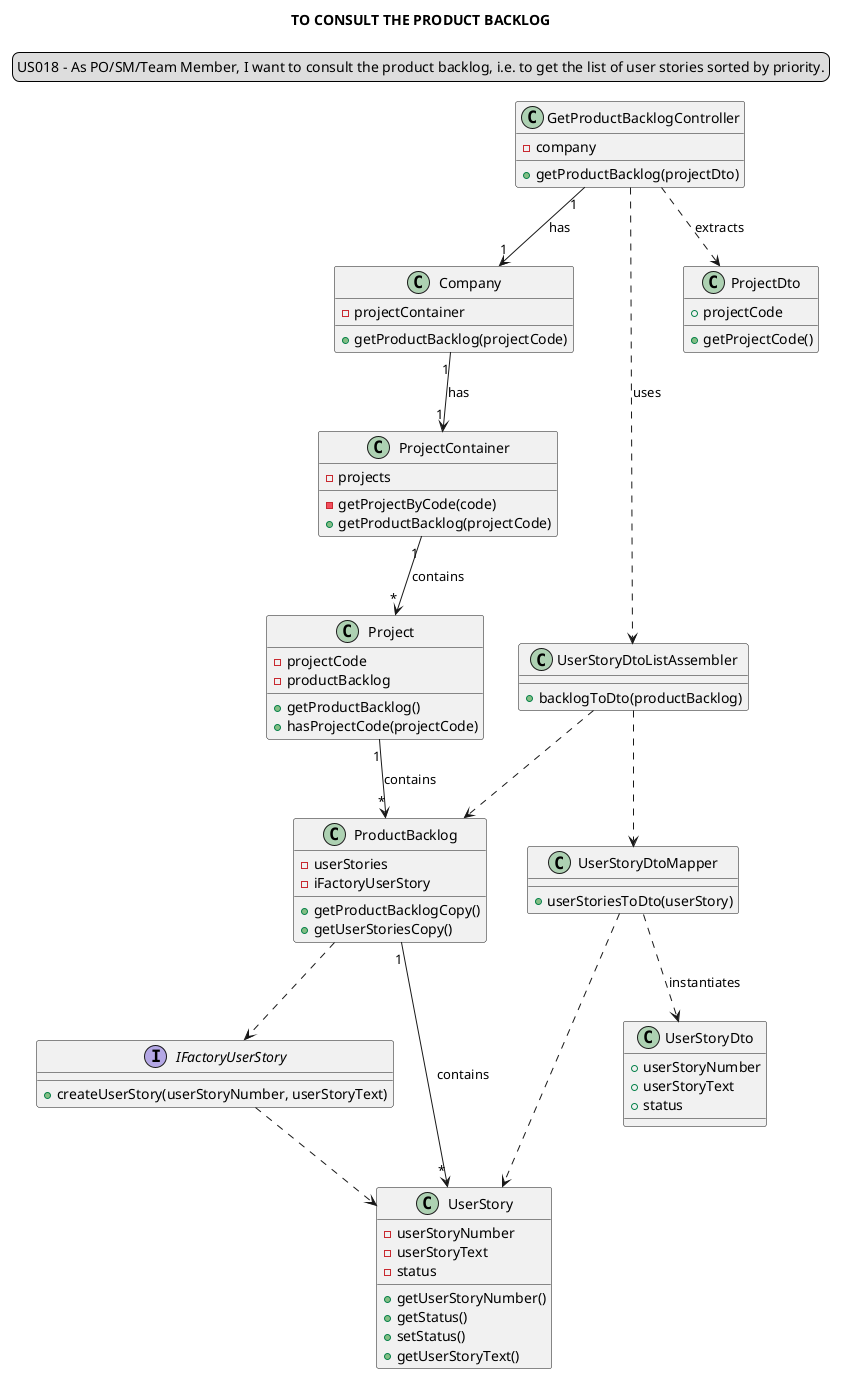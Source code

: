 @startuml
'https://plantuml.com/class-diagram

title TO CONSULT THE PRODUCT BACKLOG
skinparam sequenceMessageAlign center
legend top
US018 - As PO/SM/Team Member, I want to consult the product backlog, i.e. to get the list of user stories sorted by priority.
end legend

class "GetProductBacklogController" {
-company
+getProductBacklog(projectDto)
}

class "Company"{
-projectContainer
+getProductBacklog(projectCode)
}

class "ProjectContainer"{
-projects
-getProjectByCode(code)
+getProductBacklog(projectCode)
}

class "Project"{
-projectCode
-productBacklog
+getProductBacklog()
+hasProjectCode(projectCode)
}

class "ProductBacklog"{
-userStories
-iFactoryUserStory
+getProductBacklogCopy()
+getUserStoriesCopy()
}

interface IFactoryUserStory{
+createUserStory(userStoryNumber, userStoryText)
}

class "UserStory"{
-userStoryNumber
-userStoryText
-status
+getUserStoryNumber()
+getStatus()
+setStatus()
+getUserStoryText()
}


class "UserStoryDtoListAssembler"{
+backlogToDto(productBacklog)
}

class "UserStoryDtoMapper"{
+userStoriesToDto(userStory)
}

class "UserStoryDto"{
+userStoryNumber
+userStoryText
+status
}

class "ProjectDto"{
+projectCode
+getProjectCode()
}

"GetProductBacklogController" "1"-->"1" "Company": has
"GetProductBacklogController" ..> "UserStoryDtoListAssembler": uses
"UserStoryDtoListAssembler" ..> "UserStoryDtoMapper"
"UserStoryDtoListAssembler" ..> "ProductBacklog"
"UserStoryDtoMapper" ..> "UserStory"
"Company" "1"-->"1" "ProjectContainer": has
"ProjectContainer" "1"-->"*" Project: contains
"GetProductBacklogController" ..> ProjectDto: extracts
"Project" "1"-->"*" ProductBacklog: contains
"ProductBacklog" "1"-->"*" UserStory: contains
"ProductBacklog" ..> IFactoryUserStory
IFactoryUserStory ..> "UserStory"
"UserStoryDtoMapper" ..> "UserStoryDto": instantiates

@enduml